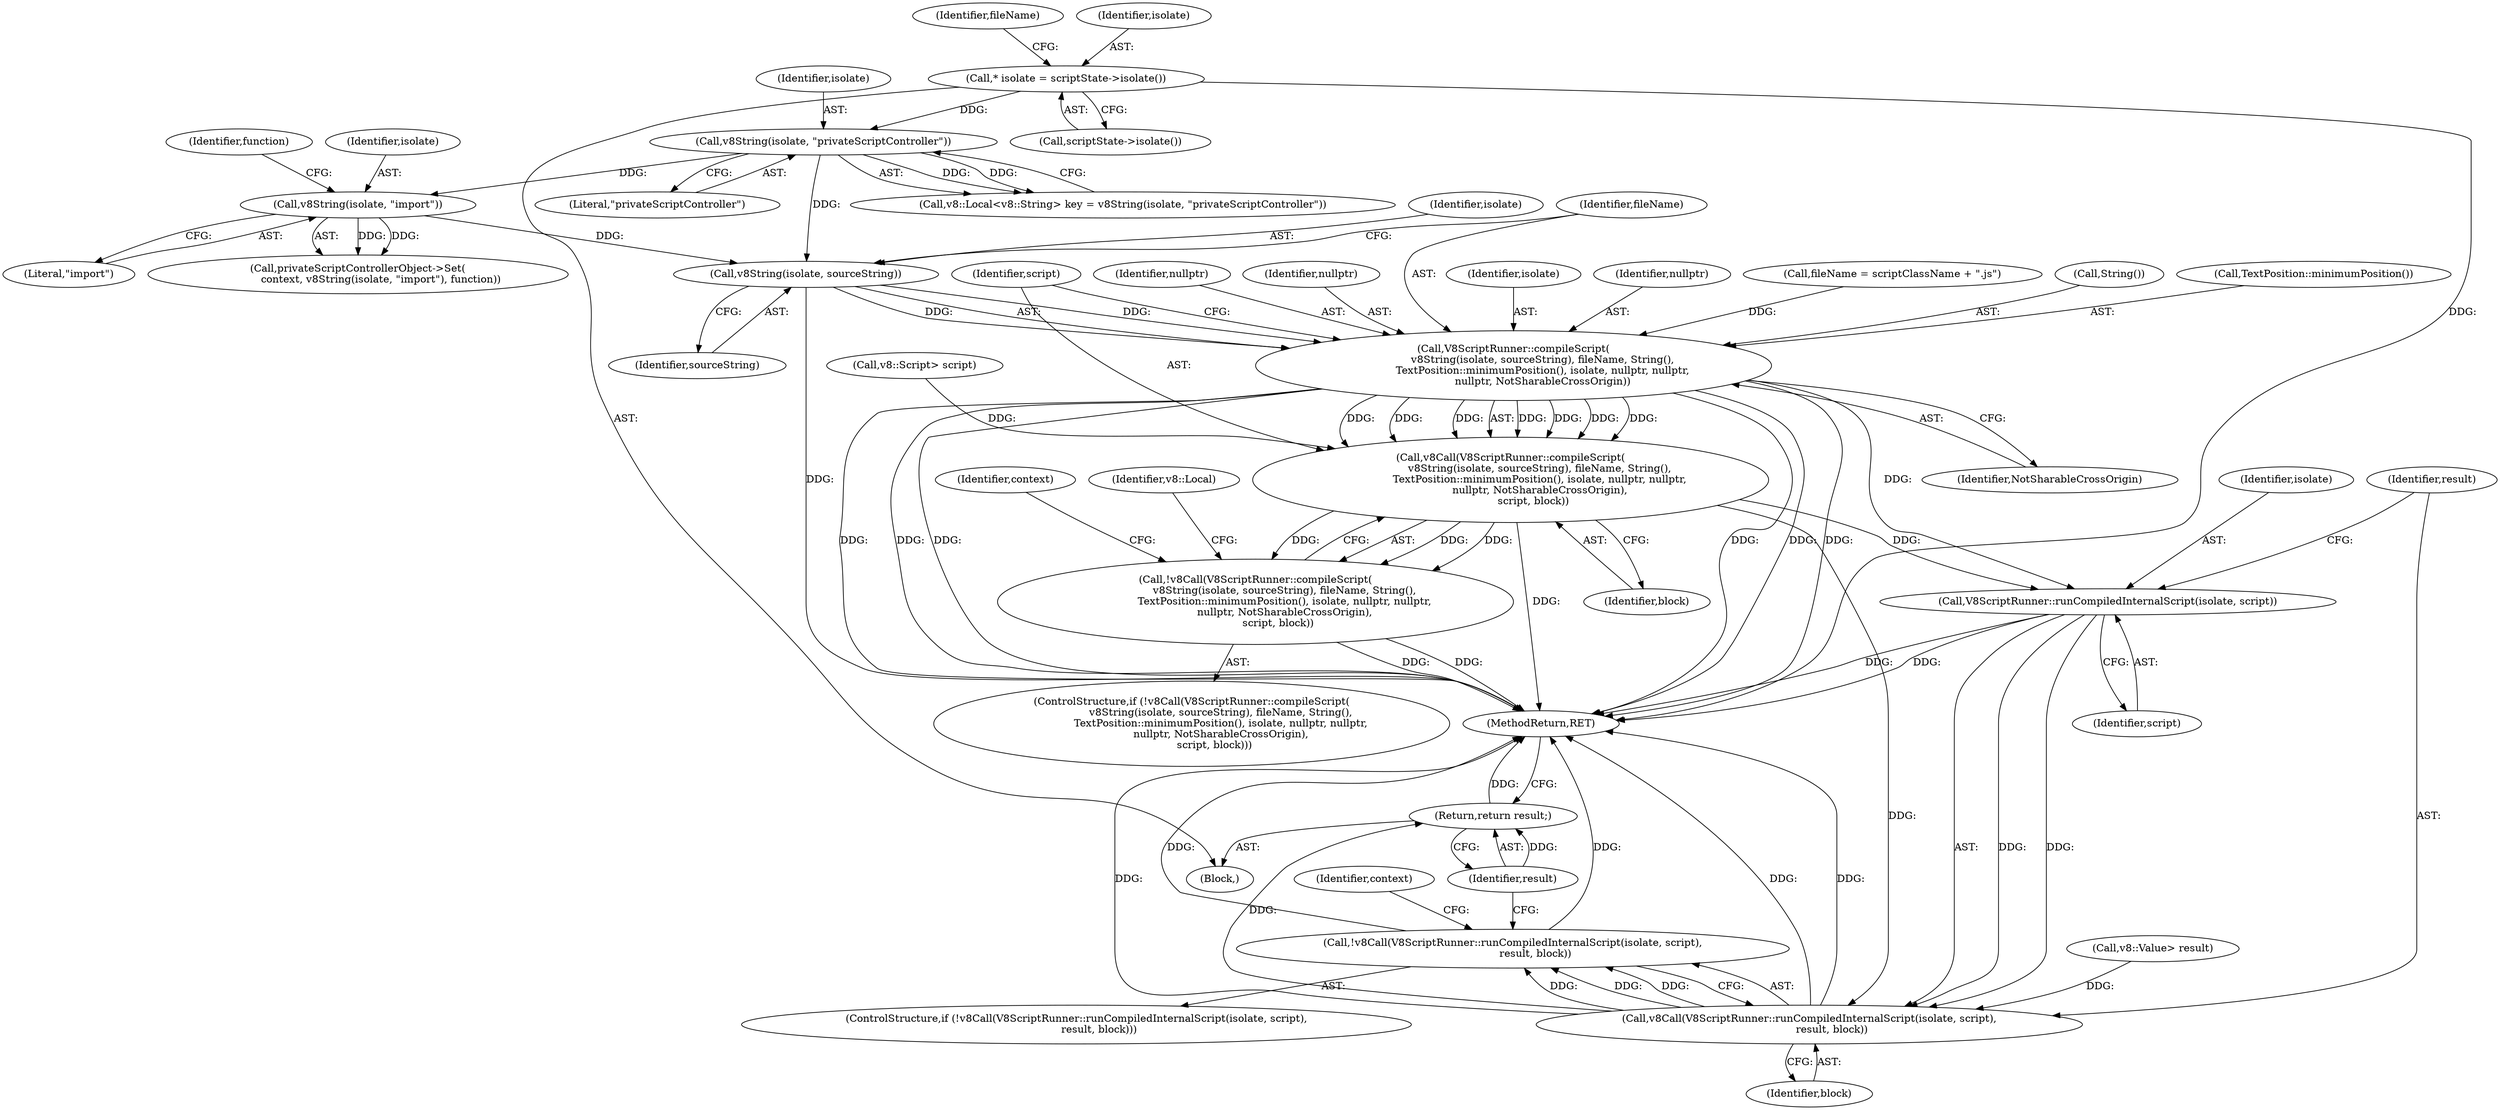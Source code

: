 digraph "0_Chrome_c093b7a74ddce32dd3b0e0be60f31becc6ce32f9@pointer" {
"1000203" [label="(Call,v8String(isolate, sourceString))"];
"1000178" [label="(Call,v8String(isolate, \"import\"))"];
"1000138" [label="(Call,v8String(isolate, \"privateScriptController\"))"];
"1000107" [label="(Call,* isolate = scriptState->isolate())"];
"1000202" [label="(Call,V8ScriptRunner::compileScript(\n                  v8String(isolate, sourceString), fileName, String(),\n                  TextPosition::minimumPosition(), isolate, nullptr, nullptr,\n                  nullptr, NotSharableCrossOrigin))"];
"1000201" [label="(Call,v8Call(V8ScriptRunner::compileScript(\n                  v8String(isolate, sourceString), fileName, String(),\n                  TextPosition::minimumPosition(), isolate, nullptr, nullptr,\n                  nullptr, NotSharableCrossOrigin),\n              script, block))"];
"1000200" [label="(Call,!v8Call(V8ScriptRunner::compileScript(\n                  v8String(isolate, sourceString), fileName, String(),\n                  TextPosition::minimumPosition(), isolate, nullptr, nullptr,\n                  nullptr, NotSharableCrossOrigin),\n              script, block))"];
"1000236" [label="(Call,V8ScriptRunner::runCompiledInternalScript(isolate, script))"];
"1000235" [label="(Call,v8Call(V8ScriptRunner::runCompiledInternalScript(isolate, script),\n              result, block))"];
"1000234" [label="(Call,!v8Call(V8ScriptRunner::runCompiledInternalScript(isolate, script),\n              result, block))"];
"1000253" [label="(Return,return result;)"];
"1000214" [label="(Identifier,script)"];
"1000199" [label="(ControlStructure,if (!v8Call(V8ScriptRunner::compileScript(\n                  v8String(isolate, sourceString), fileName, String(),\n                  TextPosition::minimumPosition(), isolate, nullptr, nullptr,\n                  nullptr, NotSharableCrossOrigin),\n              script, block)))"];
"1000218" [label="(Identifier,context)"];
"1000253" [label="(Return,return result;)"];
"1000255" [label="(MethodReturn,RET)"];
"1000213" [label="(Identifier,NotSharableCrossOrigin)"];
"1000139" [label="(Identifier,isolate)"];
"1000211" [label="(Identifier,nullptr)"];
"1000113" [label="(Call,fileName = scriptClassName + \".js\")"];
"1000200" [label="(Call,!v8Call(V8ScriptRunner::compileScript(\n                  v8String(isolate, sourceString), fileName, String(),\n                  TextPosition::minimumPosition(), isolate, nullptr, nullptr,\n                  nullptr, NotSharableCrossOrigin),\n              script, block))"];
"1000254" [label="(Identifier,result)"];
"1000243" [label="(Identifier,context)"];
"1000207" [label="(Call,String())"];
"1000114" [label="(Identifier,fileName)"];
"1000202" [label="(Call,V8ScriptRunner::compileScript(\n                  v8String(isolate, sourceString), fileName, String(),\n                  TextPosition::minimumPosition(), isolate, nullptr, nullptr,\n                  nullptr, NotSharableCrossOrigin))"];
"1000208" [label="(Call,TextPosition::minimumPosition())"];
"1000235" [label="(Call,v8Call(V8ScriptRunner::runCompiledInternalScript(isolate, script),\n              result, block))"];
"1000212" [label="(Identifier,nullptr)"];
"1000203" [label="(Call,v8String(isolate, sourceString))"];
"1000105" [label="(Block,)"];
"1000132" [label="(Call,v8::Local<v8::String> key = v8String(isolate, \"privateScriptController\"))"];
"1000230" [label="(Call,v8::Value> result)"];
"1000201" [label="(Call,v8Call(V8ScriptRunner::compileScript(\n                  v8String(isolate, sourceString), fileName, String(),\n                  TextPosition::minimumPosition(), isolate, nullptr, nullptr,\n                  nullptr, NotSharableCrossOrigin),\n              script, block))"];
"1000180" [label="(Literal,\"import\")"];
"1000210" [label="(Identifier,nullptr)"];
"1000108" [label="(Identifier,isolate)"];
"1000206" [label="(Identifier,fileName)"];
"1000240" [label="(Identifier,block)"];
"1000237" [label="(Identifier,isolate)"];
"1000176" [label="(Call,privateScriptControllerObject->Set(\n              context, v8String(isolate, \"import\"), function))"];
"1000215" [label="(Identifier,block)"];
"1000236" [label="(Call,V8ScriptRunner::runCompiledInternalScript(isolate, script))"];
"1000181" [label="(Identifier,function)"];
"1000233" [label="(ControlStructure,if (!v8Call(V8ScriptRunner::runCompiledInternalScript(isolate, script),\n              result, block)))"];
"1000209" [label="(Identifier,isolate)"];
"1000107" [label="(Call,* isolate = scriptState->isolate())"];
"1000196" [label="(Call,v8::Script> script)"];
"1000109" [label="(Call,scriptState->isolate())"];
"1000178" [label="(Call,v8String(isolate, \"import\"))"];
"1000138" [label="(Call,v8String(isolate, \"privateScriptController\"))"];
"1000204" [label="(Identifier,isolate)"];
"1000205" [label="(Identifier,sourceString)"];
"1000238" [label="(Identifier,script)"];
"1000234" [label="(Call,!v8Call(V8ScriptRunner::runCompiledInternalScript(isolate, script),\n              result, block))"];
"1000179" [label="(Identifier,isolate)"];
"1000239" [label="(Identifier,result)"];
"1000140" [label="(Literal,\"privateScriptController\")"];
"1000229" [label="(Identifier,v8::Local)"];
"1000203" -> "1000202"  [label="AST: "];
"1000203" -> "1000205"  [label="CFG: "];
"1000204" -> "1000203"  [label="AST: "];
"1000205" -> "1000203"  [label="AST: "];
"1000206" -> "1000203"  [label="CFG: "];
"1000203" -> "1000255"  [label="DDG: "];
"1000203" -> "1000202"  [label="DDG: "];
"1000203" -> "1000202"  [label="DDG: "];
"1000178" -> "1000203"  [label="DDG: "];
"1000138" -> "1000203"  [label="DDG: "];
"1000178" -> "1000176"  [label="AST: "];
"1000178" -> "1000180"  [label="CFG: "];
"1000179" -> "1000178"  [label="AST: "];
"1000180" -> "1000178"  [label="AST: "];
"1000181" -> "1000178"  [label="CFG: "];
"1000178" -> "1000176"  [label="DDG: "];
"1000178" -> "1000176"  [label="DDG: "];
"1000138" -> "1000178"  [label="DDG: "];
"1000138" -> "1000132"  [label="AST: "];
"1000138" -> "1000140"  [label="CFG: "];
"1000139" -> "1000138"  [label="AST: "];
"1000140" -> "1000138"  [label="AST: "];
"1000132" -> "1000138"  [label="CFG: "];
"1000138" -> "1000132"  [label="DDG: "];
"1000138" -> "1000132"  [label="DDG: "];
"1000107" -> "1000138"  [label="DDG: "];
"1000107" -> "1000105"  [label="AST: "];
"1000107" -> "1000109"  [label="CFG: "];
"1000108" -> "1000107"  [label="AST: "];
"1000109" -> "1000107"  [label="AST: "];
"1000114" -> "1000107"  [label="CFG: "];
"1000107" -> "1000255"  [label="DDG: "];
"1000202" -> "1000201"  [label="AST: "];
"1000202" -> "1000213"  [label="CFG: "];
"1000206" -> "1000202"  [label="AST: "];
"1000207" -> "1000202"  [label="AST: "];
"1000208" -> "1000202"  [label="AST: "];
"1000209" -> "1000202"  [label="AST: "];
"1000210" -> "1000202"  [label="AST: "];
"1000211" -> "1000202"  [label="AST: "];
"1000212" -> "1000202"  [label="AST: "];
"1000213" -> "1000202"  [label="AST: "];
"1000214" -> "1000202"  [label="CFG: "];
"1000202" -> "1000255"  [label="DDG: "];
"1000202" -> "1000255"  [label="DDG: "];
"1000202" -> "1000255"  [label="DDG: "];
"1000202" -> "1000255"  [label="DDG: "];
"1000202" -> "1000255"  [label="DDG: "];
"1000202" -> "1000255"  [label="DDG: "];
"1000202" -> "1000201"  [label="DDG: "];
"1000202" -> "1000201"  [label="DDG: "];
"1000202" -> "1000201"  [label="DDG: "];
"1000202" -> "1000201"  [label="DDG: "];
"1000202" -> "1000201"  [label="DDG: "];
"1000202" -> "1000201"  [label="DDG: "];
"1000202" -> "1000201"  [label="DDG: "];
"1000113" -> "1000202"  [label="DDG: "];
"1000202" -> "1000236"  [label="DDG: "];
"1000201" -> "1000200"  [label="AST: "];
"1000201" -> "1000215"  [label="CFG: "];
"1000214" -> "1000201"  [label="AST: "];
"1000215" -> "1000201"  [label="AST: "];
"1000200" -> "1000201"  [label="CFG: "];
"1000201" -> "1000255"  [label="DDG: "];
"1000201" -> "1000200"  [label="DDG: "];
"1000201" -> "1000200"  [label="DDG: "];
"1000201" -> "1000200"  [label="DDG: "];
"1000196" -> "1000201"  [label="DDG: "];
"1000201" -> "1000236"  [label="DDG: "];
"1000201" -> "1000235"  [label="DDG: "];
"1000200" -> "1000199"  [label="AST: "];
"1000218" -> "1000200"  [label="CFG: "];
"1000229" -> "1000200"  [label="CFG: "];
"1000200" -> "1000255"  [label="DDG: "];
"1000200" -> "1000255"  [label="DDG: "];
"1000236" -> "1000235"  [label="AST: "];
"1000236" -> "1000238"  [label="CFG: "];
"1000237" -> "1000236"  [label="AST: "];
"1000238" -> "1000236"  [label="AST: "];
"1000239" -> "1000236"  [label="CFG: "];
"1000236" -> "1000255"  [label="DDG: "];
"1000236" -> "1000255"  [label="DDG: "];
"1000236" -> "1000235"  [label="DDG: "];
"1000236" -> "1000235"  [label="DDG: "];
"1000235" -> "1000234"  [label="AST: "];
"1000235" -> "1000240"  [label="CFG: "];
"1000239" -> "1000235"  [label="AST: "];
"1000240" -> "1000235"  [label="AST: "];
"1000234" -> "1000235"  [label="CFG: "];
"1000235" -> "1000255"  [label="DDG: "];
"1000235" -> "1000255"  [label="DDG: "];
"1000235" -> "1000255"  [label="DDG: "];
"1000235" -> "1000234"  [label="DDG: "];
"1000235" -> "1000234"  [label="DDG: "];
"1000235" -> "1000234"  [label="DDG: "];
"1000230" -> "1000235"  [label="DDG: "];
"1000235" -> "1000253"  [label="DDG: "];
"1000234" -> "1000233"  [label="AST: "];
"1000243" -> "1000234"  [label="CFG: "];
"1000254" -> "1000234"  [label="CFG: "];
"1000234" -> "1000255"  [label="DDG: "];
"1000234" -> "1000255"  [label="DDG: "];
"1000253" -> "1000105"  [label="AST: "];
"1000253" -> "1000254"  [label="CFG: "];
"1000254" -> "1000253"  [label="AST: "];
"1000255" -> "1000253"  [label="CFG: "];
"1000253" -> "1000255"  [label="DDG: "];
"1000254" -> "1000253"  [label="DDG: "];
}
